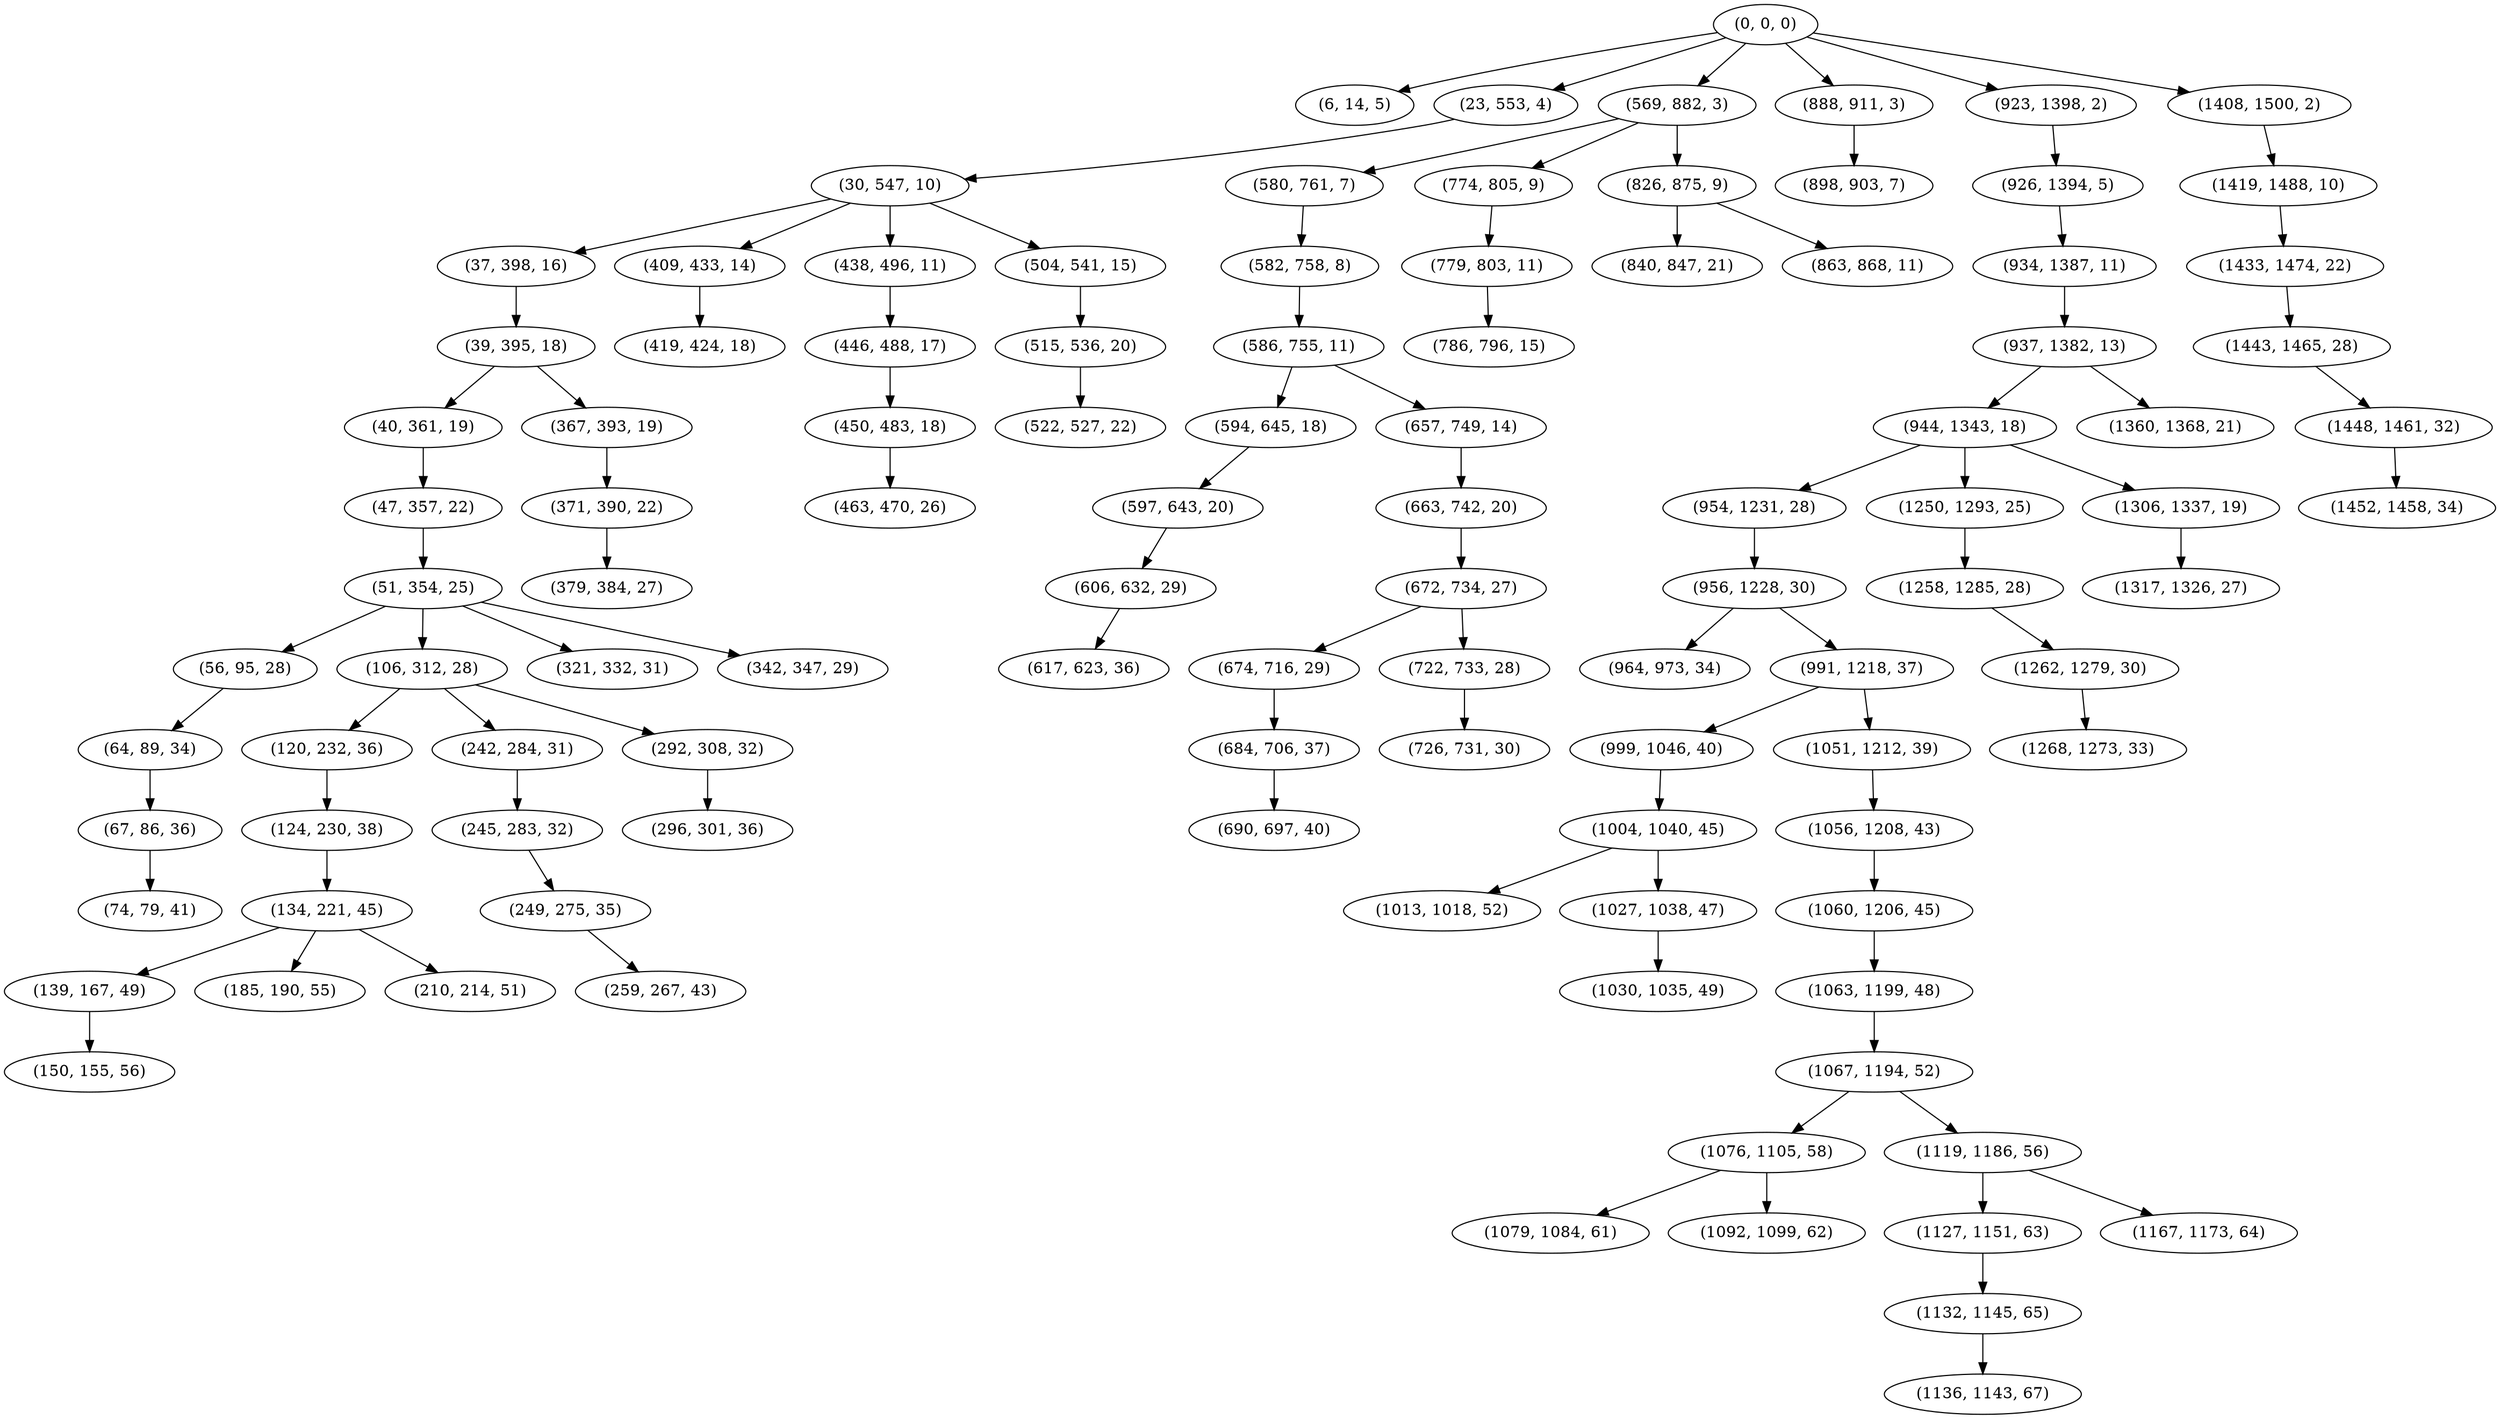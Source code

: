 digraph tree {
    "(0, 0, 0)";
    "(6, 14, 5)";
    "(23, 553, 4)";
    "(30, 547, 10)";
    "(37, 398, 16)";
    "(39, 395, 18)";
    "(40, 361, 19)";
    "(47, 357, 22)";
    "(51, 354, 25)";
    "(56, 95, 28)";
    "(64, 89, 34)";
    "(67, 86, 36)";
    "(74, 79, 41)";
    "(106, 312, 28)";
    "(120, 232, 36)";
    "(124, 230, 38)";
    "(134, 221, 45)";
    "(139, 167, 49)";
    "(150, 155, 56)";
    "(185, 190, 55)";
    "(210, 214, 51)";
    "(242, 284, 31)";
    "(245, 283, 32)";
    "(249, 275, 35)";
    "(259, 267, 43)";
    "(292, 308, 32)";
    "(296, 301, 36)";
    "(321, 332, 31)";
    "(342, 347, 29)";
    "(367, 393, 19)";
    "(371, 390, 22)";
    "(379, 384, 27)";
    "(409, 433, 14)";
    "(419, 424, 18)";
    "(438, 496, 11)";
    "(446, 488, 17)";
    "(450, 483, 18)";
    "(463, 470, 26)";
    "(504, 541, 15)";
    "(515, 536, 20)";
    "(522, 527, 22)";
    "(569, 882, 3)";
    "(580, 761, 7)";
    "(582, 758, 8)";
    "(586, 755, 11)";
    "(594, 645, 18)";
    "(597, 643, 20)";
    "(606, 632, 29)";
    "(617, 623, 36)";
    "(657, 749, 14)";
    "(663, 742, 20)";
    "(672, 734, 27)";
    "(674, 716, 29)";
    "(684, 706, 37)";
    "(690, 697, 40)";
    "(722, 733, 28)";
    "(726, 731, 30)";
    "(774, 805, 9)";
    "(779, 803, 11)";
    "(786, 796, 15)";
    "(826, 875, 9)";
    "(840, 847, 21)";
    "(863, 868, 11)";
    "(888, 911, 3)";
    "(898, 903, 7)";
    "(923, 1398, 2)";
    "(926, 1394, 5)";
    "(934, 1387, 11)";
    "(937, 1382, 13)";
    "(944, 1343, 18)";
    "(954, 1231, 28)";
    "(956, 1228, 30)";
    "(964, 973, 34)";
    "(991, 1218, 37)";
    "(999, 1046, 40)";
    "(1004, 1040, 45)";
    "(1013, 1018, 52)";
    "(1027, 1038, 47)";
    "(1030, 1035, 49)";
    "(1051, 1212, 39)";
    "(1056, 1208, 43)";
    "(1060, 1206, 45)";
    "(1063, 1199, 48)";
    "(1067, 1194, 52)";
    "(1076, 1105, 58)";
    "(1079, 1084, 61)";
    "(1092, 1099, 62)";
    "(1119, 1186, 56)";
    "(1127, 1151, 63)";
    "(1132, 1145, 65)";
    "(1136, 1143, 67)";
    "(1167, 1173, 64)";
    "(1250, 1293, 25)";
    "(1258, 1285, 28)";
    "(1262, 1279, 30)";
    "(1268, 1273, 33)";
    "(1306, 1337, 19)";
    "(1317, 1326, 27)";
    "(1360, 1368, 21)";
    "(1408, 1500, 2)";
    "(1419, 1488, 10)";
    "(1433, 1474, 22)";
    "(1443, 1465, 28)";
    "(1448, 1461, 32)";
    "(1452, 1458, 34)";
    "(0, 0, 0)" -> "(6, 14, 5)";
    "(0, 0, 0)" -> "(23, 553, 4)";
    "(0, 0, 0)" -> "(569, 882, 3)";
    "(0, 0, 0)" -> "(888, 911, 3)";
    "(0, 0, 0)" -> "(923, 1398, 2)";
    "(0, 0, 0)" -> "(1408, 1500, 2)";
    "(23, 553, 4)" -> "(30, 547, 10)";
    "(30, 547, 10)" -> "(37, 398, 16)";
    "(30, 547, 10)" -> "(409, 433, 14)";
    "(30, 547, 10)" -> "(438, 496, 11)";
    "(30, 547, 10)" -> "(504, 541, 15)";
    "(37, 398, 16)" -> "(39, 395, 18)";
    "(39, 395, 18)" -> "(40, 361, 19)";
    "(39, 395, 18)" -> "(367, 393, 19)";
    "(40, 361, 19)" -> "(47, 357, 22)";
    "(47, 357, 22)" -> "(51, 354, 25)";
    "(51, 354, 25)" -> "(56, 95, 28)";
    "(51, 354, 25)" -> "(106, 312, 28)";
    "(51, 354, 25)" -> "(321, 332, 31)";
    "(51, 354, 25)" -> "(342, 347, 29)";
    "(56, 95, 28)" -> "(64, 89, 34)";
    "(64, 89, 34)" -> "(67, 86, 36)";
    "(67, 86, 36)" -> "(74, 79, 41)";
    "(106, 312, 28)" -> "(120, 232, 36)";
    "(106, 312, 28)" -> "(242, 284, 31)";
    "(106, 312, 28)" -> "(292, 308, 32)";
    "(120, 232, 36)" -> "(124, 230, 38)";
    "(124, 230, 38)" -> "(134, 221, 45)";
    "(134, 221, 45)" -> "(139, 167, 49)";
    "(134, 221, 45)" -> "(185, 190, 55)";
    "(134, 221, 45)" -> "(210, 214, 51)";
    "(139, 167, 49)" -> "(150, 155, 56)";
    "(242, 284, 31)" -> "(245, 283, 32)";
    "(245, 283, 32)" -> "(249, 275, 35)";
    "(249, 275, 35)" -> "(259, 267, 43)";
    "(292, 308, 32)" -> "(296, 301, 36)";
    "(367, 393, 19)" -> "(371, 390, 22)";
    "(371, 390, 22)" -> "(379, 384, 27)";
    "(409, 433, 14)" -> "(419, 424, 18)";
    "(438, 496, 11)" -> "(446, 488, 17)";
    "(446, 488, 17)" -> "(450, 483, 18)";
    "(450, 483, 18)" -> "(463, 470, 26)";
    "(504, 541, 15)" -> "(515, 536, 20)";
    "(515, 536, 20)" -> "(522, 527, 22)";
    "(569, 882, 3)" -> "(580, 761, 7)";
    "(569, 882, 3)" -> "(774, 805, 9)";
    "(569, 882, 3)" -> "(826, 875, 9)";
    "(580, 761, 7)" -> "(582, 758, 8)";
    "(582, 758, 8)" -> "(586, 755, 11)";
    "(586, 755, 11)" -> "(594, 645, 18)";
    "(586, 755, 11)" -> "(657, 749, 14)";
    "(594, 645, 18)" -> "(597, 643, 20)";
    "(597, 643, 20)" -> "(606, 632, 29)";
    "(606, 632, 29)" -> "(617, 623, 36)";
    "(657, 749, 14)" -> "(663, 742, 20)";
    "(663, 742, 20)" -> "(672, 734, 27)";
    "(672, 734, 27)" -> "(674, 716, 29)";
    "(672, 734, 27)" -> "(722, 733, 28)";
    "(674, 716, 29)" -> "(684, 706, 37)";
    "(684, 706, 37)" -> "(690, 697, 40)";
    "(722, 733, 28)" -> "(726, 731, 30)";
    "(774, 805, 9)" -> "(779, 803, 11)";
    "(779, 803, 11)" -> "(786, 796, 15)";
    "(826, 875, 9)" -> "(840, 847, 21)";
    "(826, 875, 9)" -> "(863, 868, 11)";
    "(888, 911, 3)" -> "(898, 903, 7)";
    "(923, 1398, 2)" -> "(926, 1394, 5)";
    "(926, 1394, 5)" -> "(934, 1387, 11)";
    "(934, 1387, 11)" -> "(937, 1382, 13)";
    "(937, 1382, 13)" -> "(944, 1343, 18)";
    "(937, 1382, 13)" -> "(1360, 1368, 21)";
    "(944, 1343, 18)" -> "(954, 1231, 28)";
    "(944, 1343, 18)" -> "(1250, 1293, 25)";
    "(944, 1343, 18)" -> "(1306, 1337, 19)";
    "(954, 1231, 28)" -> "(956, 1228, 30)";
    "(956, 1228, 30)" -> "(964, 973, 34)";
    "(956, 1228, 30)" -> "(991, 1218, 37)";
    "(991, 1218, 37)" -> "(999, 1046, 40)";
    "(991, 1218, 37)" -> "(1051, 1212, 39)";
    "(999, 1046, 40)" -> "(1004, 1040, 45)";
    "(1004, 1040, 45)" -> "(1013, 1018, 52)";
    "(1004, 1040, 45)" -> "(1027, 1038, 47)";
    "(1027, 1038, 47)" -> "(1030, 1035, 49)";
    "(1051, 1212, 39)" -> "(1056, 1208, 43)";
    "(1056, 1208, 43)" -> "(1060, 1206, 45)";
    "(1060, 1206, 45)" -> "(1063, 1199, 48)";
    "(1063, 1199, 48)" -> "(1067, 1194, 52)";
    "(1067, 1194, 52)" -> "(1076, 1105, 58)";
    "(1067, 1194, 52)" -> "(1119, 1186, 56)";
    "(1076, 1105, 58)" -> "(1079, 1084, 61)";
    "(1076, 1105, 58)" -> "(1092, 1099, 62)";
    "(1119, 1186, 56)" -> "(1127, 1151, 63)";
    "(1119, 1186, 56)" -> "(1167, 1173, 64)";
    "(1127, 1151, 63)" -> "(1132, 1145, 65)";
    "(1132, 1145, 65)" -> "(1136, 1143, 67)";
    "(1250, 1293, 25)" -> "(1258, 1285, 28)";
    "(1258, 1285, 28)" -> "(1262, 1279, 30)";
    "(1262, 1279, 30)" -> "(1268, 1273, 33)";
    "(1306, 1337, 19)" -> "(1317, 1326, 27)";
    "(1408, 1500, 2)" -> "(1419, 1488, 10)";
    "(1419, 1488, 10)" -> "(1433, 1474, 22)";
    "(1433, 1474, 22)" -> "(1443, 1465, 28)";
    "(1443, 1465, 28)" -> "(1448, 1461, 32)";
    "(1448, 1461, 32)" -> "(1452, 1458, 34)";
}

